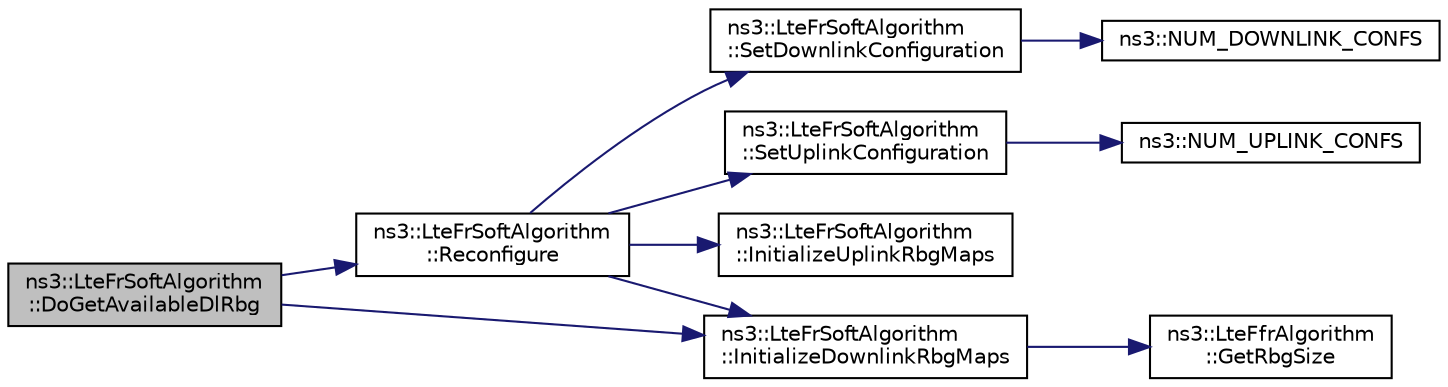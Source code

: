 digraph "ns3::LteFrSoftAlgorithm::DoGetAvailableDlRbg"
{
  edge [fontname="Helvetica",fontsize="10",labelfontname="Helvetica",labelfontsize="10"];
  node [fontname="Helvetica",fontsize="10",shape=record];
  rankdir="LR";
  Node1 [label="ns3::LteFrSoftAlgorithm\l::DoGetAvailableDlRbg",height=0.2,width=0.4,color="black", fillcolor="grey75", style="filled", fontcolor="black"];
  Node1 -> Node2 [color="midnightblue",fontsize="10",style="solid"];
  Node2 [label="ns3::LteFrSoftAlgorithm\l::Reconfigure",height=0.2,width=0.4,color="black", fillcolor="white", style="filled",URL="$d6/dd1/classns3_1_1LteFrSoftAlgorithm.html#a3b6031f6c090a085bfbdf42b67bc819f",tooltip="Automatic FR reconfiguration. "];
  Node2 -> Node3 [color="midnightblue",fontsize="10",style="solid"];
  Node3 [label="ns3::LteFrSoftAlgorithm\l::SetDownlinkConfiguration",height=0.2,width=0.4,color="black", fillcolor="white", style="filled",URL="$d6/dd1/classns3_1_1LteFrSoftAlgorithm.html#a1e55d20c1c4cbd671d419dbee4f8ae92"];
  Node3 -> Node4 [color="midnightblue",fontsize="10",style="solid"];
  Node4 [label="ns3::NUM_DOWNLINK_CONFS",height=0.2,width=0.4,color="black", fillcolor="white", style="filled",URL="$d7/d2e/namespacens3.html#a417f8ac741bc7d3d00afe1cc14a59faf"];
  Node2 -> Node5 [color="midnightblue",fontsize="10",style="solid"];
  Node5 [label="ns3::LteFrSoftAlgorithm\l::SetUplinkConfiguration",height=0.2,width=0.4,color="black", fillcolor="white", style="filled",URL="$d6/dd1/classns3_1_1LteFrSoftAlgorithm.html#a1c4ca7534f4e71c86ddd319b4f8c1049"];
  Node5 -> Node6 [color="midnightblue",fontsize="10",style="solid"];
  Node6 [label="ns3::NUM_UPLINK_CONFS",height=0.2,width=0.4,color="black", fillcolor="white", style="filled",URL="$d7/d2e/namespacens3.html#a5dc0a36a47c74fa76aa6f2db243f9478"];
  Node2 -> Node7 [color="midnightblue",fontsize="10",style="solid"];
  Node7 [label="ns3::LteFrSoftAlgorithm\l::InitializeDownlinkRbgMaps",height=0.2,width=0.4,color="black", fillcolor="white", style="filled",URL="$d6/dd1/classns3_1_1LteFrSoftAlgorithm.html#a79a5b0c33e5abd37bae3c5093f62fc44"];
  Node7 -> Node8 [color="midnightblue",fontsize="10",style="solid"];
  Node8 [label="ns3::LteFfrAlgorithm\l::GetRbgSize",height=0.2,width=0.4,color="black", fillcolor="white", style="filled",URL="$d5/dd1/classns3_1_1LteFfrAlgorithm.html#a63ff51a7ceaa4a5274ed420df52b330d",tooltip="Get RBG size for DL Bandwidth according to table 7.1.6.1-1 of 36.213. "];
  Node2 -> Node9 [color="midnightblue",fontsize="10",style="solid"];
  Node9 [label="ns3::LteFrSoftAlgorithm\l::InitializeUplinkRbgMaps",height=0.2,width=0.4,color="black", fillcolor="white", style="filled",URL="$d6/dd1/classns3_1_1LteFrSoftAlgorithm.html#a4c1a54683dce90f2793df9a47a3dd551"];
  Node1 -> Node7 [color="midnightblue",fontsize="10",style="solid"];
}
